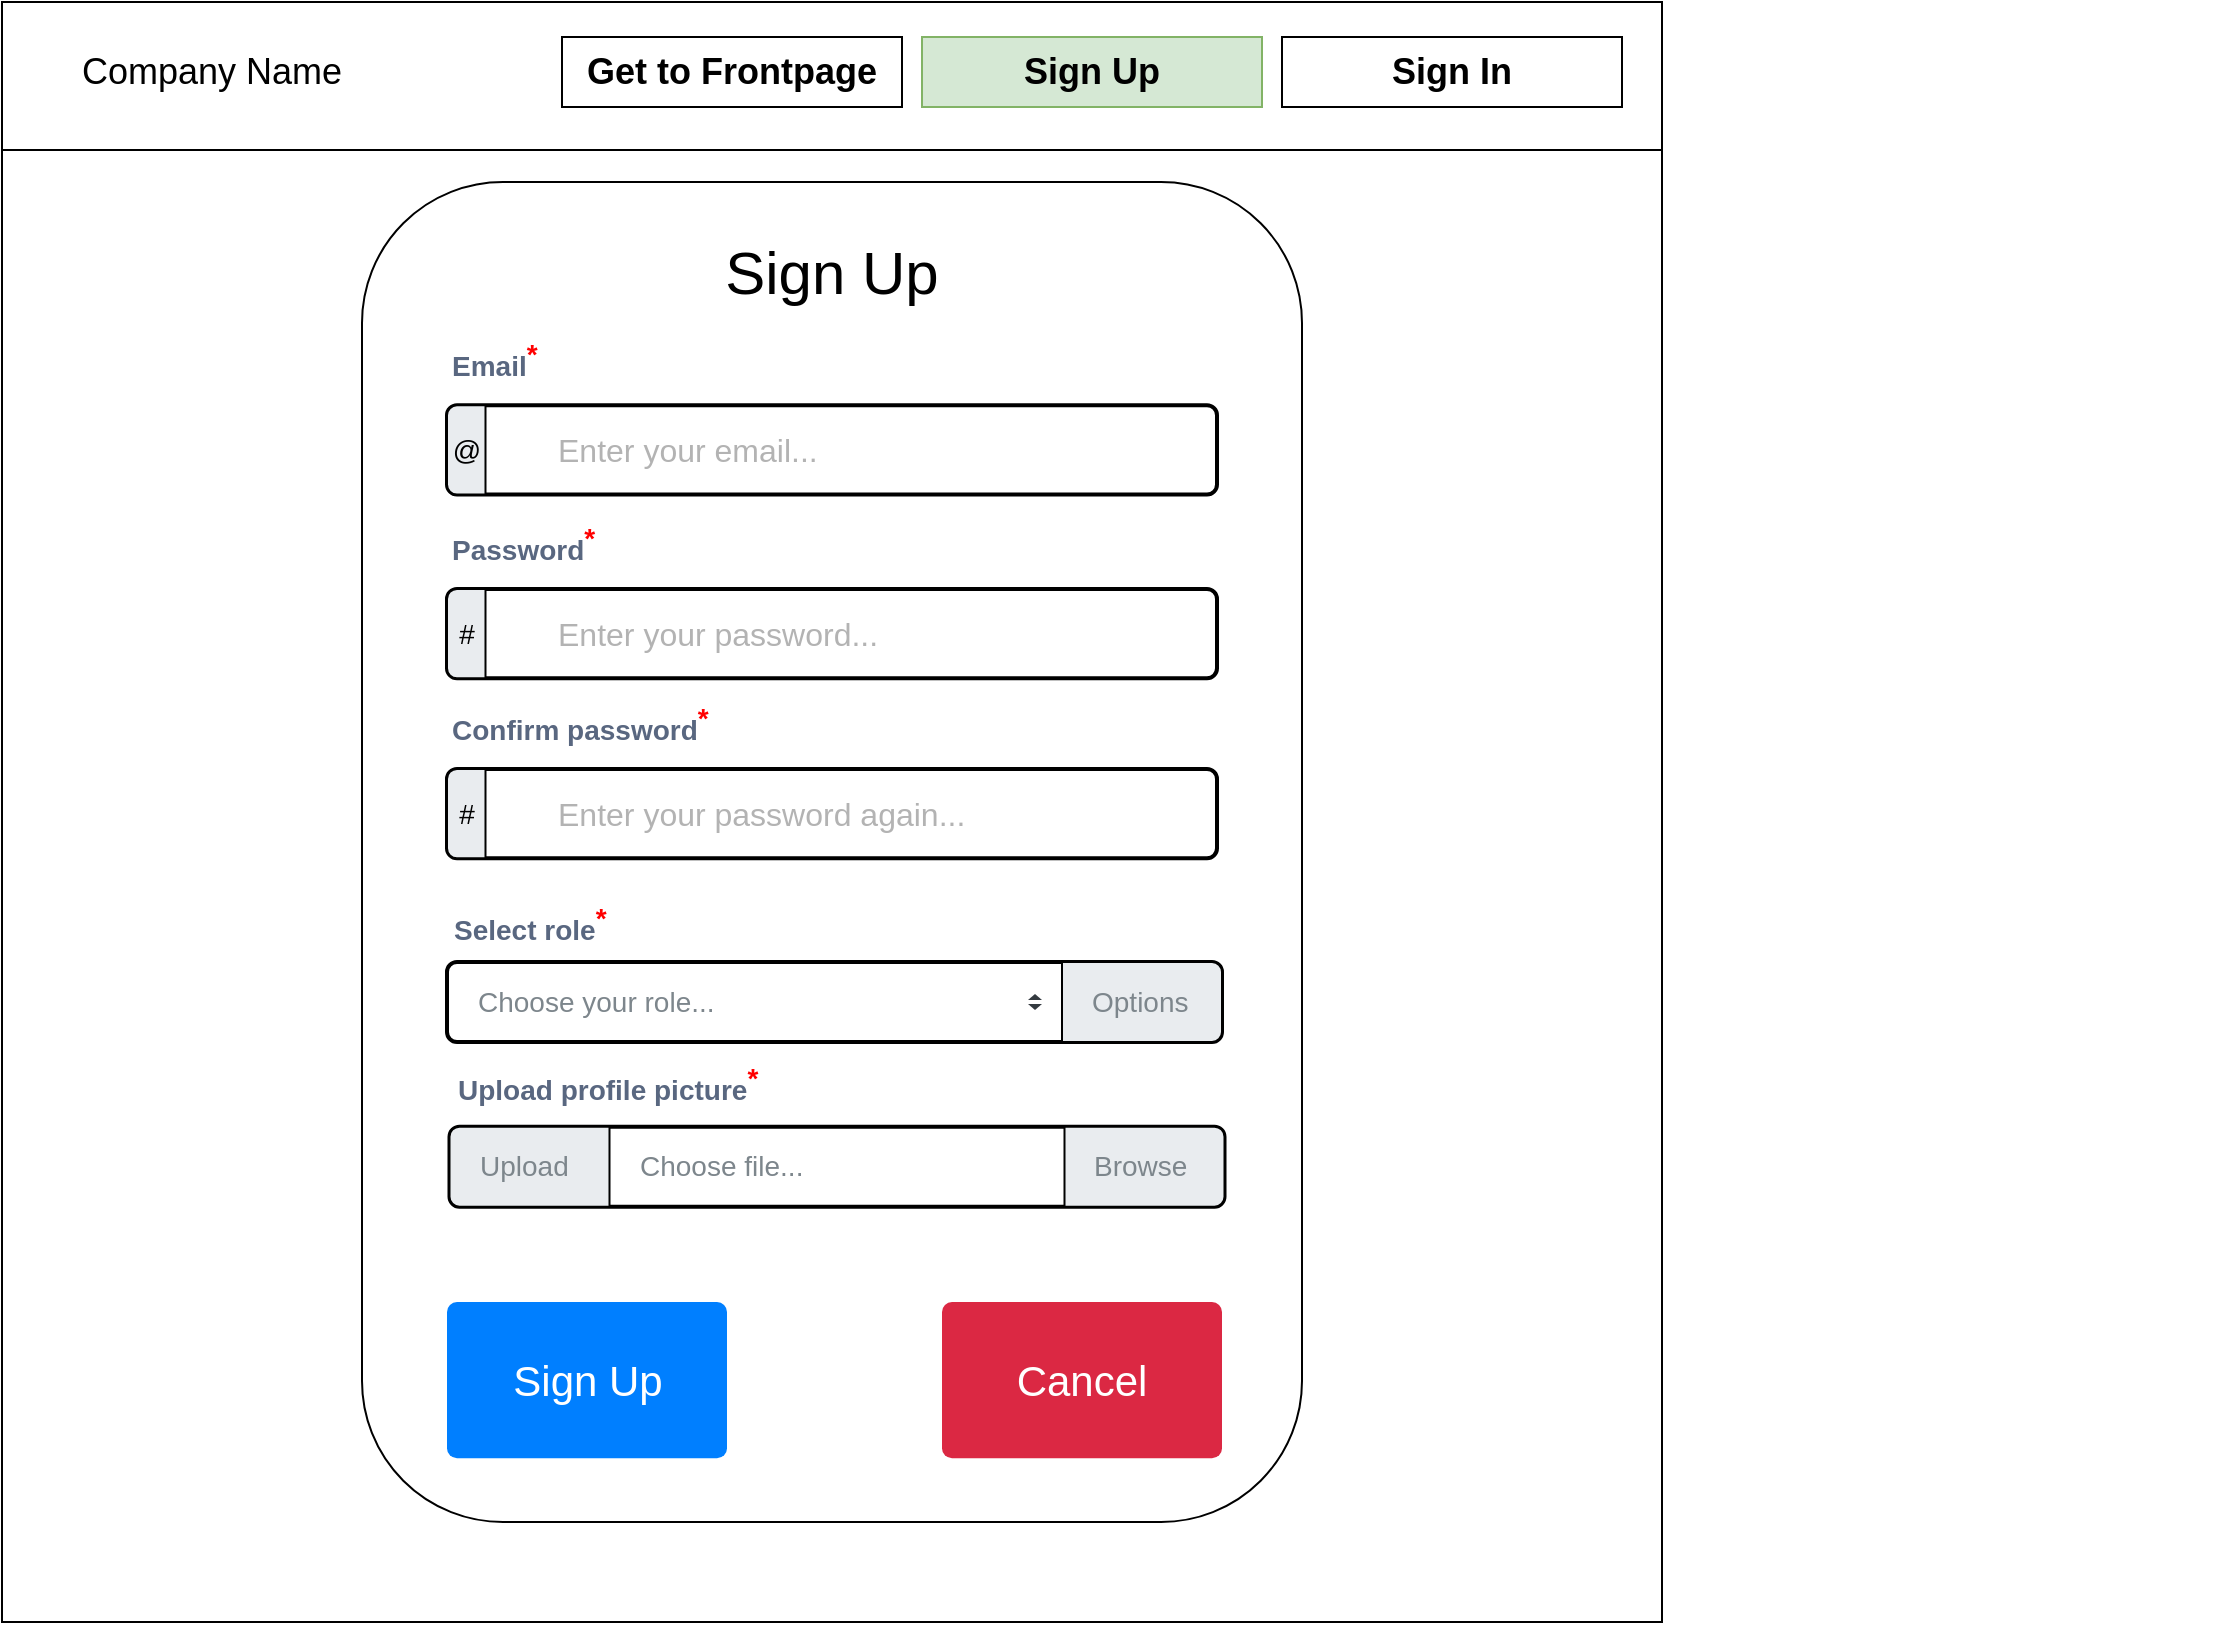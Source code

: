 <mxfile version="21.0.6" type="device"><diagram name="1 oldal" id="6HWG40Np737F7sUu6iMx"><mxGraphModel dx="709" dy="392" grid="1" gridSize="10" guides="1" tooltips="1" connect="1" arrows="1" fold="1" page="1" pageScale="1" pageWidth="827" pageHeight="1169" math="0" shadow="0"><root><mxCell id="0"/><mxCell id="1" parent="0"/><mxCell id="NegLNk3Fi-drCiujV2MF-1" value="" style="rounded=0;whiteSpace=wrap;html=1;" vertex="1" parent="1"><mxGeometry x="20" y="370" width="830" height="810" as="geometry"/></mxCell><mxCell id="NegLNk3Fi-drCiujV2MF-2" value="" style="line;strokeWidth=1;fillColor=none;align=left;verticalAlign=middle;spacingTop=-1;spacingLeft=3;spacingRight=3;rotatable=0;labelPosition=right;points=[];portConstraint=eastwest;strokeColor=inherit;" vertex="1" parent="1"><mxGeometry x="20" y="440" width="830" height="8" as="geometry"/></mxCell><mxCell id="NegLNk3Fi-drCiujV2MF-3" value="" style="group" vertex="1" connectable="0" parent="1"><mxGeometry x="200" y="460" width="927.5" height="670" as="geometry"/></mxCell><mxCell id="NegLNk3Fi-drCiujV2MF-4" value="" style="group" vertex="1" connectable="0" parent="NegLNk3Fi-drCiujV2MF-3"><mxGeometry width="927.5" height="670" as="geometry"/></mxCell><mxCell id="NegLNk3Fi-drCiujV2MF-5" value="" style="rounded=1;whiteSpace=wrap;html=1;strokeColor=#000000;strokeWidth=1;" vertex="1" parent="NegLNk3Fi-drCiujV2MF-4"><mxGeometry width="470" height="670" as="geometry"/></mxCell><mxCell id="NegLNk3Fi-drCiujV2MF-6" value="Sign Up" style="text;html=1;strokeColor=none;fillColor=none;align=center;verticalAlign=middle;whiteSpace=wrap;rounded=0;fontSize=30;" vertex="1" parent="NegLNk3Fi-drCiujV2MF-4"><mxGeometry x="55" y="11.163" width="360" height="66.977" as="geometry"/></mxCell><mxCell id="NegLNk3Fi-drCiujV2MF-7" value="&lt;span style=&quot;font-size: 21px;&quot;&gt;Sign Up&lt;/span&gt;" style="html=1;shadow=0;dashed=0;shape=mxgraph.bootstrap.rrect;rSize=5;strokeColor=none;strokeWidth=1;fillColor=#007FFF;fontColor=#FFFFFF;whiteSpace=wrap;align=center;verticalAlign=middle;spacingLeft=0;fontStyle=0;fontSize=16;spacing=5;" vertex="1" parent="NegLNk3Fi-drCiujV2MF-4"><mxGeometry x="42.5" y="559.997" width="140" height="78.14" as="geometry"/></mxCell><mxCell id="NegLNk3Fi-drCiujV2MF-8" value="&lt;font style=&quot;font-size: 21px;&quot;&gt;Cancel&lt;/font&gt;" style="html=1;shadow=0;dashed=0;shape=mxgraph.bootstrap.rrect;rSize=5;strokeColor=none;strokeWidth=1;fillColor=#DB2843;fontColor=#FFFFFF;whiteSpace=wrap;align=center;verticalAlign=middle;spacingLeft=0;fontStyle=0;fontSize=16;spacing=5;" vertex="1" parent="NegLNk3Fi-drCiujV2MF-4"><mxGeometry x="290" y="559.997" width="140" height="78.14" as="geometry"/></mxCell><mxCell id="NegLNk3Fi-drCiujV2MF-13" value="" style="group" vertex="1" connectable="0" parent="NegLNk3Fi-drCiujV2MF-4"><mxGeometry x="42.5" y="169.997" width="385" height="78.14" as="geometry"/></mxCell><mxCell id="NegLNk3Fi-drCiujV2MF-14" value="&lt;font style=&quot;font-size: 14px;&quot;&gt;Password&lt;sup&gt;&lt;font style=&quot;font-size: 14px;&quot; color=&quot;#ff0000&quot;&gt;*&lt;/font&gt;&lt;/sup&gt;&lt;/font&gt;" style="fillColor=none;strokeColor=none;html=1;fontSize=11;fontStyle=0;align=left;fontColor=#596780;fontStyle=1;fontSize=11" vertex="1" parent="NegLNk3Fi-drCiujV2MF-13"><mxGeometry width="240" height="22.326" as="geometry"/></mxCell><mxCell id="NegLNk3Fi-drCiujV2MF-15" value="&lt;font color=&quot;#b3b3b3&quot;&gt;Enter your password...&lt;/font&gt;" style="html=1;shadow=0;dashed=0;shape=mxgraph.bootstrap.rrect;rSize=5;html=1;whiteSpace=wrap;align=left;spacing=15;spacingLeft=40;fontSize=16;strokeColor=#000000;strokeWidth=2;perimeterSpacing=2;" vertex="1" parent="NegLNk3Fi-drCiujV2MF-13"><mxGeometry y="33.488" width="385" height="44.651" as="geometry"/></mxCell><mxCell id="NegLNk3Fi-drCiujV2MF-16" value="#" style="html=1;shadow=0;dashed=0;shape=mxgraph.bootstrap.leftButton;strokeColor=inherit;gradientColor=inherit;fontColor=inherit;fillColor=#E9ECEF;rSize=5;perimeter=none;whiteSpace=wrap;resizeHeight=1;fontSize=14;" vertex="1" parent="NegLNk3Fi-drCiujV2MF-15"><mxGeometry width="19.25" height="44.651" as="geometry"/></mxCell><mxCell id="NegLNk3Fi-drCiujV2MF-9" value="" style="group" vertex="1" connectable="0" parent="NegLNk3Fi-drCiujV2MF-4"><mxGeometry x="42.5" y="78.142" width="385" height="78.14" as="geometry"/></mxCell><mxCell id="NegLNk3Fi-drCiujV2MF-10" value="&lt;font color=&quot;#b3b3b3&quot;&gt;Enter your email...&lt;/font&gt;" style="html=1;shadow=0;dashed=0;shape=mxgraph.bootstrap.rrect;rSize=5;html=1;whiteSpace=wrap;align=left;spacing=15;spacingLeft=40;fontSize=16;strokeColor=#000000;strokeWidth=2;perimeterSpacing=2;" vertex="1" parent="NegLNk3Fi-drCiujV2MF-9"><mxGeometry y="33.488" width="385" height="44.651" as="geometry"/></mxCell><mxCell id="NegLNk3Fi-drCiujV2MF-11" value="@" style="html=1;shadow=0;dashed=0;shape=mxgraph.bootstrap.leftButton;strokeColor=inherit;gradientColor=inherit;fontColor=inherit;fillColor=#E9ECEF;rSize=5;perimeter=none;whiteSpace=wrap;resizeHeight=1;fontSize=14;" vertex="1" parent="NegLNk3Fi-drCiujV2MF-10"><mxGeometry width="19.25" height="44.651" as="geometry"/></mxCell><mxCell id="NegLNk3Fi-drCiujV2MF-12" value="&lt;font style=&quot;font-size: 14px;&quot;&gt;Email&lt;sup style=&quot;&quot;&gt;&lt;font color=&quot;#ff0000&quot; style=&quot;font-size: 14px;&quot;&gt;*&lt;/font&gt;&lt;/sup&gt;&lt;/font&gt;" style="fillColor=none;strokeColor=none;html=1;fontSize=12;fontStyle=0;align=left;fontColor=#596780;fontStyle=1;fontSize=11" vertex="1" parent="NegLNk3Fi-drCiujV2MF-9"><mxGeometry width="240" height="22.326" as="geometry"/></mxCell><mxCell id="NegLNk3Fi-drCiujV2MF-18" value="" style="group" vertex="1" connectable="0" parent="NegLNk3Fi-drCiujV2MF-4"><mxGeometry x="42.5" y="259.997" width="385" height="78.14" as="geometry"/></mxCell><mxCell id="NegLNk3Fi-drCiujV2MF-19" value="&lt;font style=&quot;font-size: 14px;&quot;&gt;Confirm password&lt;sup&gt;&lt;font style=&quot;font-size: 14px;&quot; color=&quot;#ff0000&quot;&gt;*&lt;/font&gt;&lt;/sup&gt;&lt;/font&gt;" style="fillColor=none;strokeColor=none;html=1;fontSize=11;fontStyle=0;align=left;fontColor=#596780;fontStyle=1;fontSize=11" vertex="1" parent="NegLNk3Fi-drCiujV2MF-18"><mxGeometry width="240" height="22.326" as="geometry"/></mxCell><mxCell id="NegLNk3Fi-drCiujV2MF-20" value="&lt;font color=&quot;#b3b3b3&quot;&gt;Enter your password again...&lt;/font&gt;" style="html=1;shadow=0;dashed=0;shape=mxgraph.bootstrap.rrect;rSize=5;html=1;whiteSpace=wrap;align=left;spacing=15;spacingLeft=40;fontSize=16;strokeColor=#000000;strokeWidth=2;perimeterSpacing=2;" vertex="1" parent="NegLNk3Fi-drCiujV2MF-18"><mxGeometry y="33.488" width="385" height="44.651" as="geometry"/></mxCell><mxCell id="NegLNk3Fi-drCiujV2MF-21" value="#" style="html=1;shadow=0;dashed=0;shape=mxgraph.bootstrap.leftButton;strokeColor=inherit;gradientColor=inherit;fontColor=inherit;fillColor=#E9ECEF;rSize=5;perimeter=none;whiteSpace=wrap;resizeHeight=1;fontSize=14;" vertex="1" parent="NegLNk3Fi-drCiujV2MF-20"><mxGeometry width="19.25" height="44.651" as="geometry"/></mxCell><mxCell id="NegLNk3Fi-drCiujV2MF-34" value="" style="group" vertex="1" connectable="0" parent="NegLNk3Fi-drCiujV2MF-4"><mxGeometry x="42.5" y="349.997" width="387.5" height="80.003" as="geometry"/></mxCell><mxCell id="NegLNk3Fi-drCiujV2MF-29" value="Choose your role..." style="html=1;shadow=0;dashed=0;shape=mxgraph.bootstrap.rrect;rSize=5;strokeColor=#000000;html=1;whiteSpace=wrap;fillColor=#FFFFFF;fontColor=#7D868C;align=left;spacing=15;fontSize=14;perimeterSpacing=2;strokeWidth=2;" vertex="1" parent="NegLNk3Fi-drCiujV2MF-34"><mxGeometry y="40.003" width="387.5" height="40" as="geometry"/></mxCell><mxCell id="NegLNk3Fi-drCiujV2MF-30" value="" style="shape=triangle;direction=south;fillColor=#343A40;strokeColor=none;perimeter=none;" vertex="1" parent="NegLNk3Fi-drCiujV2MF-29"><mxGeometry x="1" y="0.5" width="7" height="3" relative="1" as="geometry"><mxPoint x="-97" y="1" as="offset"/></mxGeometry></mxCell><mxCell id="NegLNk3Fi-drCiujV2MF-31" value="" style="shape=triangle;direction=north;fillColor=#343A40;strokeColor=none;perimeter=none;" vertex="1" parent="NegLNk3Fi-drCiujV2MF-29"><mxGeometry x="1" y="0.5" width="7" height="3" relative="1" as="geometry"><mxPoint x="-97" y="-4" as="offset"/></mxGeometry></mxCell><mxCell id="NegLNk3Fi-drCiujV2MF-32" value="Options" style="html=1;shadow=0;dashed=0;shape=mxgraph.bootstrap.rightButton;strokeColor=#000000;gradientColor=inherit;fontColor=inherit;fillColor=#E9ECEF;rSize=5;perimeter=none;whiteSpace=wrap;resizeHeight=1;fontSize=14;align=left;spacing=15;" vertex="1" parent="NegLNk3Fi-drCiujV2MF-29"><mxGeometry x="1" width="80" height="40" relative="1" as="geometry"><mxPoint x="-80" as="offset"/></mxGeometry></mxCell><mxCell id="NegLNk3Fi-drCiujV2MF-33" value="&lt;font style=&quot;font-size: 14px;&quot;&gt;Select role&lt;sup&gt;&lt;font style=&quot;font-size: 14px;&quot; color=&quot;#ff0000&quot;&gt;*&lt;/font&gt;&lt;/sup&gt;&lt;/font&gt;" style="fillColor=none;strokeColor=none;html=1;fontSize=11;fontStyle=0;align=left;fontColor=#596780;fontStyle=1;fontSize=11" vertex="1" parent="NegLNk3Fi-drCiujV2MF-34"><mxGeometry x="1.25" y="10" width="240" height="22.326" as="geometry"/></mxCell><mxCell id="NegLNk3Fi-drCiujV2MF-28" value="" style="group" vertex="1" connectable="0" parent="NegLNk3Fi-drCiujV2MF-4"><mxGeometry x="43.75" y="439.997" width="387.5" height="72.323" as="geometry"/></mxCell><mxCell id="NegLNk3Fi-drCiujV2MF-25" value="&lt;font style=&quot;font-size: 14px;&quot;&gt;Upload profile picture&lt;sup&gt;&lt;font style=&quot;font-size: 14px;&quot; color=&quot;#ff0000&quot;&gt;*&lt;/font&gt;&lt;/sup&gt;&lt;/font&gt;" style="fillColor=none;strokeColor=none;html=1;fontSize=11;fontStyle=0;align=left;fontColor=#596780;fontStyle=1;fontSize=11" vertex="1" parent="NegLNk3Fi-drCiujV2MF-28"><mxGeometry x="2.5" width="240" height="22.326" as="geometry"/></mxCell><mxCell id="NegLNk3Fi-drCiujV2MF-22" value="Choose file..." style="html=1;shadow=0;dashed=0;shape=mxgraph.bootstrap.rrect;rSize=5;strokeColor=#000000;html=1;whiteSpace=wrap;fillColor=#FFFFFF;fontColor=#7D868C;align=left;spacing=15;spacingLeft=80;fontSize=14;strokeWidth=2;perimeterSpacing=2;" vertex="1" parent="NegLNk3Fi-drCiujV2MF-28"><mxGeometry y="32.323" width="387.5" height="40" as="geometry"/></mxCell><mxCell id="NegLNk3Fi-drCiujV2MF-23" value="Upload" style="html=1;shadow=0;dashed=0;shape=mxgraph.bootstrap.leftButton;strokeColor=#000000;gradientColor=inherit;fontColor=inherit;fillColor=#E9ECEF;rSize=5;perimeter=none;whiteSpace=wrap;resizeHeight=1;fontSize=14;align=left;spacing=15;" vertex="1" parent="NegLNk3Fi-drCiujV2MF-22"><mxGeometry width="80" height="40" relative="1" as="geometry"/></mxCell><mxCell id="NegLNk3Fi-drCiujV2MF-24" value="Browse" style="html=1;shadow=0;dashed=0;shape=mxgraph.bootstrap.rightButton;strokeColor=#000000;gradientColor=inherit;fontColor=inherit;fillColor=#E9ECEF;rSize=5;perimeter=none;whiteSpace=wrap;resizeHeight=1;fontSize=14;align=left;spacing=15;" vertex="1" parent="NegLNk3Fi-drCiujV2MF-22"><mxGeometry x="1" width="80" height="40" relative="1" as="geometry"><mxPoint x="-80" as="offset"/></mxGeometry></mxCell><mxCell id="NegLNk3Fi-drCiujV2MF-17" value="Company Name" style="text;html=1;strokeColor=none;fillColor=none;align=center;verticalAlign=middle;whiteSpace=wrap;rounded=0;fontSize=18;" vertex="1" parent="1"><mxGeometry x="50" y="390" width="150" height="30" as="geometry"/></mxCell><mxCell id="NegLNk3Fi-drCiujV2MF-35" value="" style="rounded=0;whiteSpace=wrap;html=1;" vertex="1" parent="1"><mxGeometry x="300" y="387.5" width="170" height="35" as="geometry"/></mxCell><mxCell id="NegLNk3Fi-drCiujV2MF-36" value="&lt;font style=&quot;font-size: 18px;&quot;&gt;&lt;b&gt;Get to Frontpage&lt;/b&gt;&lt;/font&gt;" style="text;html=1;strokeColor=none;fillColor=none;align=center;verticalAlign=middle;whiteSpace=wrap;rounded=0;" vertex="1" parent="1"><mxGeometry x="300" y="390" width="170" height="30" as="geometry"/></mxCell><mxCell id="NegLNk3Fi-drCiujV2MF-41" value="" style="rounded=0;whiteSpace=wrap;html=1;fillColor=#d5e8d4;strokeColor=#82b366;" vertex="1" parent="1"><mxGeometry x="480" y="387.5" width="170" height="35" as="geometry"/></mxCell><mxCell id="NegLNk3Fi-drCiujV2MF-42" value="&lt;b&gt;&lt;font style=&quot;font-size: 18px;&quot;&gt;Sign Up&lt;/font&gt;&lt;/b&gt;" style="text;html=1;strokeColor=none;fillColor=none;align=center;verticalAlign=middle;whiteSpace=wrap;rounded=0;" vertex="1" parent="1"><mxGeometry x="480" y="390" width="170" height="30" as="geometry"/></mxCell><mxCell id="NegLNk3Fi-drCiujV2MF-43" value="" style="rounded=0;whiteSpace=wrap;html=1;" vertex="1" parent="1"><mxGeometry x="660" y="387.5" width="170" height="35" as="geometry"/></mxCell><mxCell id="NegLNk3Fi-drCiujV2MF-44" value="Sign In" style="text;html=1;strokeColor=none;fillColor=none;align=center;verticalAlign=middle;whiteSpace=wrap;rounded=0;fontStyle=1;fontSize=18;" vertex="1" parent="1"><mxGeometry x="660" y="390" width="170" height="30" as="geometry"/></mxCell></root></mxGraphModel></diagram></mxfile>